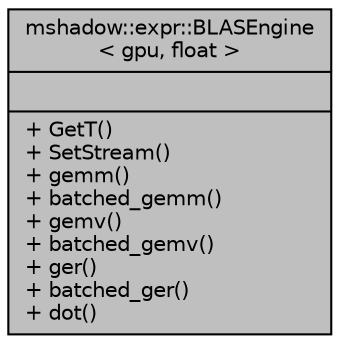 digraph "mshadow::expr::BLASEngine&lt; gpu, float &gt;"
{
 // LATEX_PDF_SIZE
  edge [fontname="Helvetica",fontsize="10",labelfontname="Helvetica",labelfontsize="10"];
  node [fontname="Helvetica",fontsize="10",shape=record];
  Node1 [label="{mshadow::expr::BLASEngine\l\< gpu, float \>\n||+ GetT()\l+ SetStream()\l+ gemm()\l+ batched_gemm()\l+ gemv()\l+ batched_gemv()\l+ ger()\l+ batched_ger()\l+ dot()\l}",height=0.2,width=0.4,color="black", fillcolor="grey75", style="filled", fontcolor="black",tooltip=" "];
}
